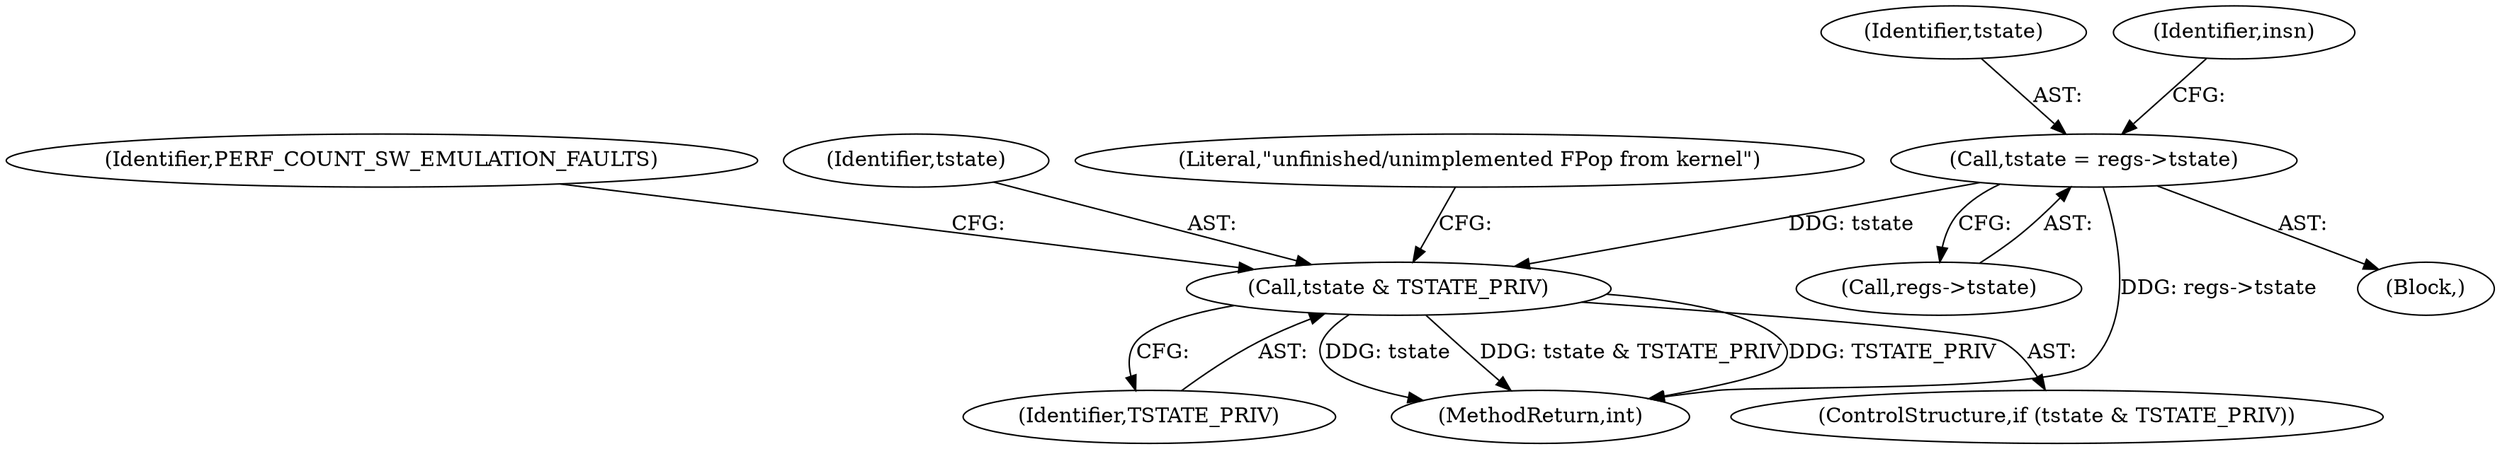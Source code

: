 digraph "0_linux_a8b0ca17b80e92faab46ee7179ba9e99ccb61233_42@pointer" {
"1000160" [label="(Call,tstate = regs->tstate)"];
"1000201" [label="(Call,tstate & TSTATE_PRIV)"];
"1000208" [label="(Identifier,PERF_COUNT_SW_EMULATION_FAULTS)"];
"1000202" [label="(Identifier,tstate)"];
"1000201" [label="(Call,tstate & TSTATE_PRIV)"];
"1000161" [label="(Identifier,tstate)"];
"1001894" [label="(MethodReturn,int)"];
"1000160" [label="(Call,tstate = regs->tstate)"];
"1000203" [label="(Identifier,TSTATE_PRIV)"];
"1000152" [label="(Block,)"];
"1000167" [label="(Identifier,insn)"];
"1000200" [label="(ControlStructure,if (tstate & TSTATE_PRIV))"];
"1000205" [label="(Literal,\"unfinished/unimplemented FPop from kernel\")"];
"1000162" [label="(Call,regs->tstate)"];
"1000160" -> "1000152"  [label="AST: "];
"1000160" -> "1000162"  [label="CFG: "];
"1000161" -> "1000160"  [label="AST: "];
"1000162" -> "1000160"  [label="AST: "];
"1000167" -> "1000160"  [label="CFG: "];
"1000160" -> "1001894"  [label="DDG: regs->tstate"];
"1000160" -> "1000201"  [label="DDG: tstate"];
"1000201" -> "1000200"  [label="AST: "];
"1000201" -> "1000203"  [label="CFG: "];
"1000202" -> "1000201"  [label="AST: "];
"1000203" -> "1000201"  [label="AST: "];
"1000205" -> "1000201"  [label="CFG: "];
"1000208" -> "1000201"  [label="CFG: "];
"1000201" -> "1001894"  [label="DDG: tstate & TSTATE_PRIV"];
"1000201" -> "1001894"  [label="DDG: TSTATE_PRIV"];
"1000201" -> "1001894"  [label="DDG: tstate"];
}
